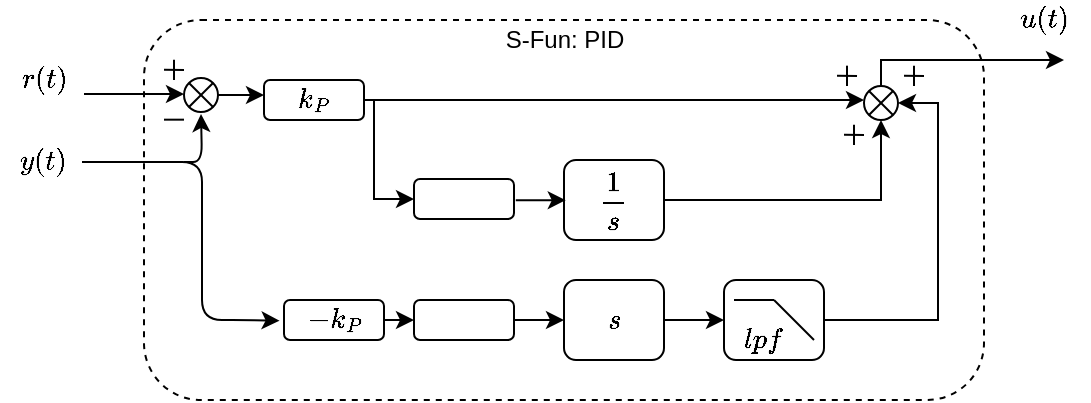 <mxfile version="12.1.3" type="device" pages="1"><diagram id="k10EpZqB_LcuGVU41XTa" name="Page-1"><mxGraphModel dx="706" dy="387" grid="1" gridSize="10" guides="1" tooltips="1" connect="1" arrows="1" fold="1" page="1" pageScale="1" pageWidth="850" pageHeight="1100" math="1" shadow="0"><root><mxCell id="0"/><mxCell id="1" parent="0"/><mxCell id="pZCRrWdLPCL0dqC5dJSj-1" value="" style="rounded=1;whiteSpace=wrap;html=1;dashed=1;" vertex="1" parent="1"><mxGeometry x="230" y="220" width="420" height="190" as="geometry"/></mxCell><mxCell id="pZCRrWdLPCL0dqC5dJSj-2" value="" style="endArrow=classic;html=1;" edge="1" parent="1"><mxGeometry width="50" height="50" relative="1" as="geometry"><mxPoint x="200" y="257" as="sourcePoint"/><mxPoint x="250" y="257" as="targetPoint"/></mxGeometry></mxCell><mxCell id="pZCRrWdLPCL0dqC5dJSj-6" value="$$r(t)$$" style="text;html=1;strokeColor=none;fillColor=none;align=center;verticalAlign=middle;whiteSpace=wrap;rounded=0;" vertex="1" parent="1"><mxGeometry x="160" y="240" width="40" height="20" as="geometry"/></mxCell><mxCell id="pZCRrWdLPCL0dqC5dJSj-7" value="&lt;div&gt;$$y(t)$$&lt;/div&gt;" style="text;html=1;strokeColor=none;fillColor=none;align=center;verticalAlign=middle;whiteSpace=wrap;rounded=0;" vertex="1" parent="1"><mxGeometry x="160" y="281" width="40" height="20" as="geometry"/></mxCell><mxCell id="pZCRrWdLPCL0dqC5dJSj-10" value="$$u(t)$$" style="text;html=1;strokeColor=none;fillColor=none;align=center;verticalAlign=middle;whiteSpace=wrap;rounded=0;" vertex="1" parent="1"><mxGeometry x="660" y="210" width="40" height="20" as="geometry"/></mxCell><mxCell id="pZCRrWdLPCL0dqC5dJSj-11" value="S-Fun: PID" style="text;html=1;strokeColor=none;fillColor=none;align=center;verticalAlign=middle;whiteSpace=wrap;rounded=0;" vertex="1" parent="1"><mxGeometry x="402.5" y="225" width="75" height="10" as="geometry"/></mxCell><mxCell id="pZCRrWdLPCL0dqC5dJSj-29" value="" style="group" vertex="1" connectable="0" parent="1"><mxGeometry x="250" y="301" width="17" height="19" as="geometry"/></mxCell><mxCell id="pZCRrWdLPCL0dqC5dJSj-13" value="" style="ellipse;whiteSpace=wrap;html=1;aspect=fixed;" vertex="1" parent="pZCRrWdLPCL0dqC5dJSj-29"><mxGeometry y="-52" width="17" height="17" as="geometry"/></mxCell><mxCell id="pZCRrWdLPCL0dqC5dJSj-16" value="" style="endArrow=none;html=1;entryX=0;entryY=0;entryDx=0;entryDy=0;exitX=1;exitY=1;exitDx=0;exitDy=0;" edge="1" parent="pZCRrWdLPCL0dqC5dJSj-29" source="pZCRrWdLPCL0dqC5dJSj-13" target="pZCRrWdLPCL0dqC5dJSj-13"><mxGeometry width="50" height="50" relative="1" as="geometry"><mxPoint x="20.333" y="-5.245" as="sourcePoint"/><mxPoint x="-46.333" y="-79.755" as="targetPoint"/></mxGeometry></mxCell><mxCell id="pZCRrWdLPCL0dqC5dJSj-14" value="" style="endArrow=none;html=1;entryX=1;entryY=0;entryDx=0;entryDy=0;exitX=0;exitY=1;exitDx=0;exitDy=0;" edge="1" parent="pZCRrWdLPCL0dqC5dJSj-29" source="pZCRrWdLPCL0dqC5dJSj-13" target="pZCRrWdLPCL0dqC5dJSj-13"><mxGeometry width="50" height="50" relative="1" as="geometry"><mxPoint x="-46.333" y="-5.245" as="sourcePoint"/><mxPoint x="20.333" y="-79.755" as="targetPoint"/></mxGeometry></mxCell><mxCell id="pZCRrWdLPCL0dqC5dJSj-68" style="edgeStyle=orthogonalEdgeStyle;rounded=0;orthogonalLoop=1;jettySize=auto;html=1;exitX=1;exitY=0.5;exitDx=0;exitDy=0;entryX=0;entryY=0.5;entryDx=0;entryDy=0;" edge="1" parent="1" source="pZCRrWdLPCL0dqC5dJSj-56" target="pZCRrWdLPCL0dqC5dJSj-62"><mxGeometry relative="1" as="geometry"/></mxCell><mxCell id="pZCRrWdLPCL0dqC5dJSj-79" style="edgeStyle=orthogonalEdgeStyle;rounded=0;orthogonalLoop=1;jettySize=auto;html=1;exitX=1;exitY=0.5;exitDx=0;exitDy=0;entryX=0;entryY=0;entryDx=0;entryDy=0;entryPerimeter=0;" edge="1" parent="1" source="pZCRrWdLPCL0dqC5dJSj-60" target="pZCRrWdLPCL0dqC5dJSj-78"><mxGeometry relative="1" as="geometry"/></mxCell><mxCell id="pZCRrWdLPCL0dqC5dJSj-60" value="&lt;div&gt;$$s$$&lt;/div&gt;" style="rounded=1;whiteSpace=wrap;html=1;" vertex="1" parent="1"><mxGeometry x="440" y="350" width="50" height="40" as="geometry"/></mxCell><mxCell id="pZCRrWdLPCL0dqC5dJSj-61" value="$$k_D$$" style="text;html=1;strokeColor=none;fillColor=none;align=center;verticalAlign=middle;whiteSpace=wrap;rounded=0;" vertex="1" parent="1"><mxGeometry x="380" y="360" width="25" height="20" as="geometry"/></mxCell><mxCell id="pZCRrWdLPCL0dqC5dJSj-65" style="edgeStyle=orthogonalEdgeStyle;rounded=0;orthogonalLoop=1;jettySize=auto;html=1;exitX=1;exitY=0.5;exitDx=0;exitDy=0;entryX=0;entryY=0.5;entryDx=0;entryDy=0;" edge="1" parent="1" source="pZCRrWdLPCL0dqC5dJSj-62" target="pZCRrWdLPCL0dqC5dJSj-60"><mxGeometry relative="1" as="geometry"/></mxCell><mxCell id="pZCRrWdLPCL0dqC5dJSj-62" value="" style="rounded=1;whiteSpace=wrap;html=1;" vertex="1" parent="1"><mxGeometry x="365" y="360" width="50" height="20" as="geometry"/></mxCell><mxCell id="pZCRrWdLPCL0dqC5dJSj-97" style="edgeStyle=orthogonalEdgeStyle;rounded=0;orthogonalLoop=1;jettySize=auto;html=1;exitX=1;exitY=0.5;exitDx=0;exitDy=0;entryX=1;entryY=0.5;entryDx=0;entryDy=0;" edge="1" parent="1" source="pZCRrWdLPCL0dqC5dJSj-75" target="pZCRrWdLPCL0dqC5dJSj-71"><mxGeometry relative="1" as="geometry"/></mxCell><mxCell id="pZCRrWdLPCL0dqC5dJSj-75" value="" style="rounded=1;whiteSpace=wrap;html=1;" vertex="1" parent="1"><mxGeometry x="520" y="350" width="50" height="40" as="geometry"/></mxCell><mxCell id="pZCRrWdLPCL0dqC5dJSj-76" value="" style="endArrow=none;html=1;" edge="1" parent="1"><mxGeometry width="50" height="50" relative="1" as="geometry"><mxPoint x="525" y="360" as="sourcePoint"/><mxPoint x="545" y="360" as="targetPoint"/></mxGeometry></mxCell><mxCell id="pZCRrWdLPCL0dqC5dJSj-77" value="" style="endArrow=none;html=1;" edge="1" parent="1"><mxGeometry width="50" height="50" relative="1" as="geometry"><mxPoint x="545" y="360.0" as="sourcePoint"/><mxPoint x="565" y="380" as="targetPoint"/></mxGeometry></mxCell><mxCell id="pZCRrWdLPCL0dqC5dJSj-78" value="$$lpf$$" style="text;html=1;strokeColor=none;fillColor=none;align=center;verticalAlign=middle;whiteSpace=wrap;rounded=0;" vertex="1" parent="1"><mxGeometry x="520" y="370" width="40" height="20" as="geometry"/></mxCell><mxCell id="pZCRrWdLPCL0dqC5dJSj-89" value="" style="group" vertex="1" connectable="0" parent="1"><mxGeometry x="290" y="250" width="50" height="20" as="geometry"/></mxCell><mxCell id="pZCRrWdLPCL0dqC5dJSj-19" value="" style="rounded=1;whiteSpace=wrap;html=1;" vertex="1" parent="pZCRrWdLPCL0dqC5dJSj-89"><mxGeometry width="50" height="20" as="geometry"/></mxCell><mxCell id="pZCRrWdLPCL0dqC5dJSj-53" value="$$k_P$$" style="text;html=1;strokeColor=none;fillColor=none;align=center;verticalAlign=middle;whiteSpace=wrap;rounded=0;" vertex="1" parent="pZCRrWdLPCL0dqC5dJSj-89"><mxGeometry x="12.5" width="25" height="20" as="geometry"/></mxCell><mxCell id="pZCRrWdLPCL0dqC5dJSj-90" value="" style="group" vertex="1" connectable="0" parent="1"><mxGeometry x="300" y="360" width="50" height="20" as="geometry"/></mxCell><mxCell id="pZCRrWdLPCL0dqC5dJSj-56" value="" style="rounded=1;whiteSpace=wrap;html=1;" vertex="1" parent="pZCRrWdLPCL0dqC5dJSj-90"><mxGeometry width="50" height="20" as="geometry"/></mxCell><mxCell id="pZCRrWdLPCL0dqC5dJSj-57" value="$$-k_P$$" style="text;html=1;strokeColor=none;fillColor=none;align=center;verticalAlign=middle;whiteSpace=wrap;rounded=0;" vertex="1" parent="pZCRrWdLPCL0dqC5dJSj-90"><mxGeometry x="12.5" width="25" height="20" as="geometry"/></mxCell><mxCell id="pZCRrWdLPCL0dqC5dJSj-91" value="" style="group" vertex="1" connectable="0" parent="1"><mxGeometry x="365" y="290" width="125" height="40" as="geometry"/></mxCell><mxCell id="pZCRrWdLPCL0dqC5dJSj-30" value="&lt;div&gt;$$\dfrac{1}{s}$$&lt;/div&gt;" style="rounded=1;whiteSpace=wrap;html=1;" vertex="1" parent="pZCRrWdLPCL0dqC5dJSj-91"><mxGeometry x="75" width="50" height="40" as="geometry"/></mxCell><mxCell id="pZCRrWdLPCL0dqC5dJSj-46" value="$$k_I$$" style="text;html=1;strokeColor=none;fillColor=none;align=center;verticalAlign=middle;whiteSpace=wrap;rounded=0;" vertex="1" parent="pZCRrWdLPCL0dqC5dJSj-91"><mxGeometry x="15" y="9.5" width="25" height="20" as="geometry"/></mxCell><mxCell id="pZCRrWdLPCL0dqC5dJSj-51" value="" style="rounded=1;whiteSpace=wrap;html=1;" vertex="1" parent="pZCRrWdLPCL0dqC5dJSj-91"><mxGeometry y="9.5" width="50" height="20" as="geometry"/></mxCell><mxCell id="pZCRrWdLPCL0dqC5dJSj-84" style="edgeStyle=orthogonalEdgeStyle;rounded=0;orthogonalLoop=1;jettySize=auto;html=1;exitX=1;exitY=0.5;exitDx=0;exitDy=0;entryX=0;entryY=0.5;entryDx=0;entryDy=0;" edge="1" parent="pZCRrWdLPCL0dqC5dJSj-91"><mxGeometry relative="1" as="geometry"><mxPoint x="50.889" y="20.111" as="sourcePoint"/><mxPoint x="75.889" y="20.111" as="targetPoint"/></mxGeometry></mxCell><mxCell id="pZCRrWdLPCL0dqC5dJSj-92" value="" style="group" vertex="1" connectable="0" parent="1"><mxGeometry x="590" y="253" width="17" height="17" as="geometry"/></mxCell><mxCell id="pZCRrWdLPCL0dqC5dJSj-70" value="" style="group" vertex="1" connectable="0" parent="pZCRrWdLPCL0dqC5dJSj-92"><mxGeometry width="17" height="17" as="geometry"/></mxCell><mxCell id="pZCRrWdLPCL0dqC5dJSj-71" value="" style="ellipse;whiteSpace=wrap;html=1;aspect=fixed;" vertex="1" parent="pZCRrWdLPCL0dqC5dJSj-70"><mxGeometry width="17" height="17" as="geometry"/></mxCell><mxCell id="pZCRrWdLPCL0dqC5dJSj-72" value="" style="endArrow=none;html=1;entryX=0;entryY=0;entryDx=0;entryDy=0;exitX=1;exitY=1;exitDx=0;exitDy=0;" edge="1" parent="pZCRrWdLPCL0dqC5dJSj-70"><mxGeometry width="50" height="50" relative="1" as="geometry"><mxPoint x="14.51" y="14.51" as="sourcePoint"/><mxPoint x="2.49" y="2.49" as="targetPoint"/></mxGeometry></mxCell><mxCell id="pZCRrWdLPCL0dqC5dJSj-73" value="" style="endArrow=none;html=1;entryX=1;entryY=0;entryDx=0;entryDy=0;exitX=0;exitY=1;exitDx=0;exitDy=0;" edge="1" parent="pZCRrWdLPCL0dqC5dJSj-70"><mxGeometry width="50" height="50" relative="1" as="geometry"><mxPoint x="2.49" y="14.51" as="sourcePoint"/><mxPoint x="14.51" y="2.49" as="targetPoint"/></mxGeometry></mxCell><mxCell id="pZCRrWdLPCL0dqC5dJSj-93" style="edgeStyle=orthogonalEdgeStyle;rounded=0;orthogonalLoop=1;jettySize=auto;html=1;exitX=1;exitY=0.5;exitDx=0;exitDy=0;entryX=0;entryY=0.5;entryDx=0;entryDy=0;" edge="1" parent="1" source="pZCRrWdLPCL0dqC5dJSj-19" target="pZCRrWdLPCL0dqC5dJSj-51"><mxGeometry relative="1" as="geometry"><Array as="points"><mxPoint x="345" y="260"/><mxPoint x="345" y="309"/></Array></mxGeometry></mxCell><mxCell id="pZCRrWdLPCL0dqC5dJSj-95" style="edgeStyle=orthogonalEdgeStyle;rounded=0;orthogonalLoop=1;jettySize=auto;html=1;exitX=1;exitY=0.5;exitDx=0;exitDy=0;entryX=0.5;entryY=1;entryDx=0;entryDy=0;" edge="1" parent="1" source="pZCRrWdLPCL0dqC5dJSj-30" target="pZCRrWdLPCL0dqC5dJSj-71"><mxGeometry relative="1" as="geometry"/></mxCell><mxCell id="pZCRrWdLPCL0dqC5dJSj-98" style="edgeStyle=orthogonalEdgeStyle;rounded=0;orthogonalLoop=1;jettySize=auto;html=1;exitX=1;exitY=0.5;exitDx=0;exitDy=0;entryX=0;entryY=0.412;entryDx=0;entryDy=0;entryPerimeter=0;" edge="1" parent="1" source="pZCRrWdLPCL0dqC5dJSj-19" target="pZCRrWdLPCL0dqC5dJSj-71"><mxGeometry relative="1" as="geometry"><mxPoint x="580" y="260" as="targetPoint"/></mxGeometry></mxCell><mxCell id="pZCRrWdLPCL0dqC5dJSj-99" style="edgeStyle=orthogonalEdgeStyle;rounded=0;orthogonalLoop=1;jettySize=auto;html=1;exitX=1;exitY=0.5;exitDx=0;exitDy=0;entryX=0;entryY=0.367;entryDx=0;entryDy=0;entryPerimeter=0;" edge="1" parent="1" source="pZCRrWdLPCL0dqC5dJSj-13" target="pZCRrWdLPCL0dqC5dJSj-19"><mxGeometry relative="1" as="geometry"><mxPoint x="279.857" y="257.286" as="targetPoint"/></mxGeometry></mxCell><mxCell id="pZCRrWdLPCL0dqC5dJSj-100" style="edgeStyle=orthogonalEdgeStyle;rounded=0;orthogonalLoop=1;jettySize=auto;html=1;exitX=0.5;exitY=0;exitDx=0;exitDy=0;" edge="1" parent="1" source="pZCRrWdLPCL0dqC5dJSj-71"><mxGeometry relative="1" as="geometry"><mxPoint x="690" y="240" as="targetPoint"/><Array as="points"><mxPoint x="598" y="240"/><mxPoint x="680" y="240"/></Array></mxGeometry></mxCell><mxCell id="pZCRrWdLPCL0dqC5dJSj-103" value="" style="endArrow=classic;html=1;entryX=-0.024;entryY=0.617;entryDx=0;entryDy=0;entryPerimeter=0;exitX=1;exitY=0.5;exitDx=0;exitDy=0;" edge="1" parent="1"><mxGeometry width="50" height="50" relative="1" as="geometry"><mxPoint x="199" y="291" as="sourcePoint"/><mxPoint x="297.8" y="370.34" as="targetPoint"/><Array as="points"><mxPoint x="259" y="291"/><mxPoint x="259" y="370"/><mxPoint x="279" y="370"/></Array></mxGeometry></mxCell><mxCell id="pZCRrWdLPCL0dqC5dJSj-104" value="" style="endArrow=classic;html=1;entryX=0.5;entryY=1;entryDx=0;entryDy=0;" edge="1" parent="1"><mxGeometry width="50" height="50" relative="1" as="geometry"><mxPoint x="250" y="291" as="sourcePoint"/><mxPoint x="258.5" y="267" as="targetPoint"/><Array as="points"><mxPoint x="259" y="291"/></Array></mxGeometry></mxCell><mxCell id="pZCRrWdLPCL0dqC5dJSj-110" value="" style="endArrow=none;html=1;" edge="1" parent="1"><mxGeometry width="50" height="50" relative="1" as="geometry"><mxPoint x="240" y="269.833" as="sourcePoint"/><mxPoint x="250" y="269.833" as="targetPoint"/></mxGeometry></mxCell><mxCell id="pZCRrWdLPCL0dqC5dJSj-113" value="" style="group" vertex="1" connectable="0" parent="1"><mxGeometry x="240" y="239.833" width="10" height="10.167" as="geometry"/></mxCell><mxCell id="pZCRrWdLPCL0dqC5dJSj-111" value="" style="endArrow=none;html=1;" edge="1" parent="pZCRrWdLPCL0dqC5dJSj-113"><mxGeometry width="50" height="50" relative="1" as="geometry"><mxPoint y="5" as="sourcePoint"/><mxPoint x="10" y="5.167" as="targetPoint"/></mxGeometry></mxCell><mxCell id="pZCRrWdLPCL0dqC5dJSj-112" value="" style="endArrow=none;html=1;" edge="1" parent="pZCRrWdLPCL0dqC5dJSj-113"><mxGeometry width="50" height="50" relative="1" as="geometry"><mxPoint x="5" as="sourcePoint"/><mxPoint x="5" y="10.167" as="targetPoint"/></mxGeometry></mxCell><mxCell id="pZCRrWdLPCL0dqC5dJSj-114" value="" style="group" vertex="1" connectable="0" parent="1"><mxGeometry x="580" y="272.391" width="10" height="10.167" as="geometry"/></mxCell><mxCell id="pZCRrWdLPCL0dqC5dJSj-115" value="" style="endArrow=none;html=1;" edge="1" parent="pZCRrWdLPCL0dqC5dJSj-114"><mxGeometry width="50" height="50" relative="1" as="geometry"><mxPoint y="5" as="sourcePoint"/><mxPoint x="10" y="5.167" as="targetPoint"/></mxGeometry></mxCell><mxCell id="pZCRrWdLPCL0dqC5dJSj-116" value="" style="endArrow=none;html=1;" edge="1" parent="pZCRrWdLPCL0dqC5dJSj-114"><mxGeometry width="50" height="50" relative="1" as="geometry"><mxPoint x="5" as="sourcePoint"/><mxPoint x="5" y="10.167" as="targetPoint"/></mxGeometry></mxCell><mxCell id="pZCRrWdLPCL0dqC5dJSj-117" value="" style="group" vertex="1" connectable="0" parent="1"><mxGeometry x="610" y="242.833" width="10" height="10.167" as="geometry"/></mxCell><mxCell id="pZCRrWdLPCL0dqC5dJSj-118" value="" style="endArrow=none;html=1;" edge="1" parent="pZCRrWdLPCL0dqC5dJSj-117"><mxGeometry width="50" height="50" relative="1" as="geometry"><mxPoint y="5" as="sourcePoint"/><mxPoint x="10" y="5.167" as="targetPoint"/></mxGeometry></mxCell><mxCell id="pZCRrWdLPCL0dqC5dJSj-119" value="" style="endArrow=none;html=1;" edge="1" parent="pZCRrWdLPCL0dqC5dJSj-117"><mxGeometry width="50" height="50" relative="1" as="geometry"><mxPoint x="5" as="sourcePoint"/><mxPoint x="5" y="10.167" as="targetPoint"/></mxGeometry></mxCell><mxCell id="pZCRrWdLPCL0dqC5dJSj-120" value="" style="group" vertex="1" connectable="0" parent="1"><mxGeometry x="576.512" y="242.833" width="10" height="10.167" as="geometry"/></mxCell><mxCell id="pZCRrWdLPCL0dqC5dJSj-121" value="" style="endArrow=none;html=1;" edge="1" parent="pZCRrWdLPCL0dqC5dJSj-120"><mxGeometry width="50" height="50" relative="1" as="geometry"><mxPoint y="5" as="sourcePoint"/><mxPoint x="10" y="5.167" as="targetPoint"/></mxGeometry></mxCell><mxCell id="pZCRrWdLPCL0dqC5dJSj-122" value="" style="endArrow=none;html=1;" edge="1" parent="pZCRrWdLPCL0dqC5dJSj-120"><mxGeometry width="50" height="50" relative="1" as="geometry"><mxPoint x="5" as="sourcePoint"/><mxPoint x="5" y="10.167" as="targetPoint"/></mxGeometry></mxCell></root></mxGraphModel></diagram></mxfile>